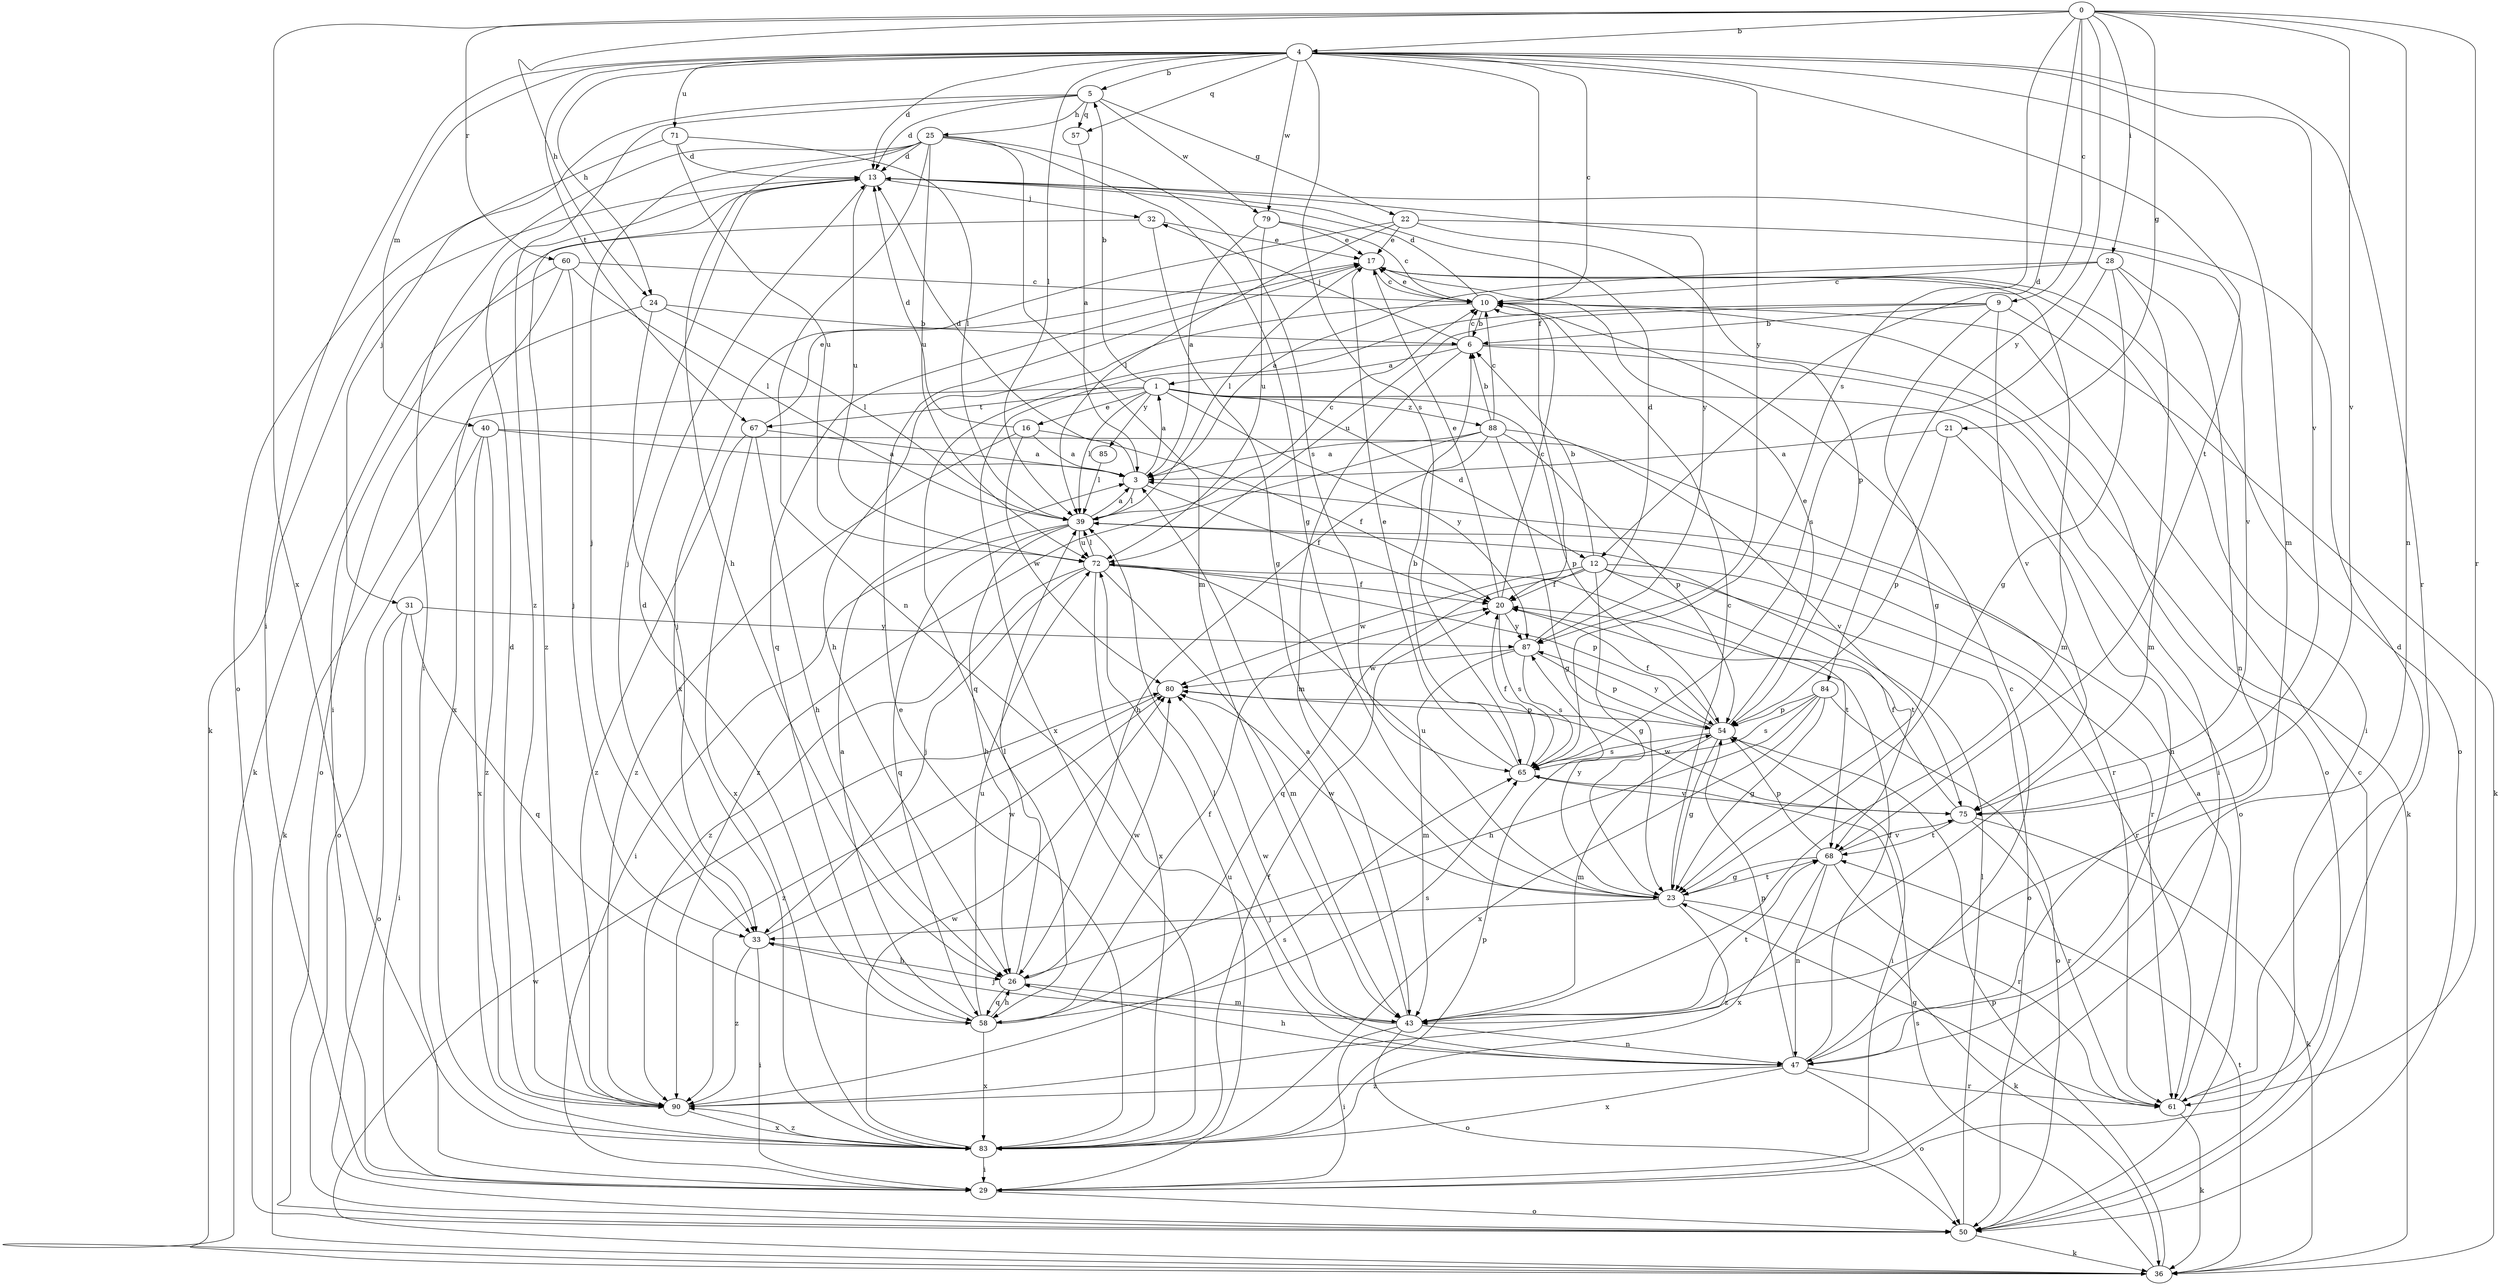 strict digraph  {
0;
1;
3;
4;
5;
6;
9;
10;
12;
13;
16;
17;
20;
21;
22;
23;
24;
25;
26;
28;
29;
31;
32;
33;
36;
39;
40;
43;
47;
50;
54;
57;
58;
60;
61;
65;
67;
68;
71;
72;
75;
79;
80;
83;
84;
85;
87;
88;
90;
0 -> 4  [label=b];
0 -> 9  [label=c];
0 -> 12  [label=d];
0 -> 21  [label=g];
0 -> 24  [label=h];
0 -> 28  [label=i];
0 -> 47  [label=n];
0 -> 60  [label=r];
0 -> 61  [label=r];
0 -> 65  [label=s];
0 -> 75  [label=v];
0 -> 83  [label=x];
0 -> 84  [label=y];
1 -> 5  [label=b];
1 -> 12  [label=d];
1 -> 16  [label=e];
1 -> 36  [label=k];
1 -> 39  [label=l];
1 -> 50  [label=o];
1 -> 54  [label=p];
1 -> 67  [label=t];
1 -> 85  [label=y];
1 -> 87  [label=y];
1 -> 88  [label=z];
3 -> 1  [label=a];
3 -> 13  [label=d];
3 -> 20  [label=f];
3 -> 39  [label=l];
4 -> 5  [label=b];
4 -> 10  [label=c];
4 -> 13  [label=d];
4 -> 20  [label=f];
4 -> 24  [label=h];
4 -> 29  [label=i];
4 -> 39  [label=l];
4 -> 40  [label=m];
4 -> 43  [label=m];
4 -> 57  [label=q];
4 -> 61  [label=r];
4 -> 65  [label=s];
4 -> 67  [label=t];
4 -> 68  [label=t];
4 -> 71  [label=u];
4 -> 75  [label=v];
4 -> 79  [label=w];
4 -> 87  [label=y];
5 -> 13  [label=d];
5 -> 22  [label=g];
5 -> 25  [label=h];
5 -> 31  [label=j];
5 -> 57  [label=q];
5 -> 79  [label=w];
5 -> 90  [label=z];
6 -> 1  [label=a];
6 -> 10  [label=c];
6 -> 29  [label=i];
6 -> 32  [label=j];
6 -> 36  [label=k];
6 -> 43  [label=m];
6 -> 58  [label=q];
9 -> 6  [label=b];
9 -> 23  [label=g];
9 -> 36  [label=k];
9 -> 72  [label=u];
9 -> 75  [label=v];
9 -> 83  [label=x];
10 -> 6  [label=b];
10 -> 13  [label=d];
10 -> 17  [label=e];
10 -> 26  [label=h];
10 -> 50  [label=o];
12 -> 6  [label=b];
12 -> 20  [label=f];
12 -> 23  [label=g];
12 -> 50  [label=o];
12 -> 58  [label=q];
12 -> 61  [label=r];
12 -> 68  [label=t];
12 -> 80  [label=w];
13 -> 32  [label=j];
13 -> 33  [label=j];
13 -> 36  [label=k];
13 -> 72  [label=u];
13 -> 87  [label=y];
13 -> 90  [label=z];
16 -> 3  [label=a];
16 -> 13  [label=d];
16 -> 20  [label=f];
16 -> 80  [label=w];
16 -> 90  [label=z];
17 -> 10  [label=c];
17 -> 29  [label=i];
17 -> 39  [label=l];
17 -> 43  [label=m];
17 -> 50  [label=o];
17 -> 58  [label=q];
20 -> 10  [label=c];
20 -> 17  [label=e];
20 -> 65  [label=s];
20 -> 87  [label=y];
21 -> 3  [label=a];
21 -> 47  [label=n];
21 -> 54  [label=p];
22 -> 17  [label=e];
22 -> 39  [label=l];
22 -> 54  [label=p];
22 -> 75  [label=v];
22 -> 83  [label=x];
23 -> 10  [label=c];
23 -> 33  [label=j];
23 -> 36  [label=k];
23 -> 68  [label=t];
23 -> 72  [label=u];
23 -> 80  [label=w];
23 -> 87  [label=y];
23 -> 90  [label=z];
24 -> 6  [label=b];
24 -> 33  [label=j];
24 -> 39  [label=l];
24 -> 50  [label=o];
25 -> 13  [label=d];
25 -> 23  [label=g];
25 -> 26  [label=h];
25 -> 29  [label=i];
25 -> 33  [label=j];
25 -> 43  [label=m];
25 -> 47  [label=n];
25 -> 65  [label=s];
25 -> 72  [label=u];
26 -> 39  [label=l];
26 -> 43  [label=m];
26 -> 58  [label=q];
26 -> 80  [label=w];
28 -> 3  [label=a];
28 -> 10  [label=c];
28 -> 23  [label=g];
28 -> 43  [label=m];
28 -> 47  [label=n];
28 -> 65  [label=s];
29 -> 50  [label=o];
29 -> 72  [label=u];
31 -> 29  [label=i];
31 -> 50  [label=o];
31 -> 58  [label=q];
31 -> 87  [label=y];
32 -> 17  [label=e];
32 -> 23  [label=g];
32 -> 29  [label=i];
33 -> 26  [label=h];
33 -> 29  [label=i];
33 -> 80  [label=w];
33 -> 90  [label=z];
36 -> 54  [label=p];
36 -> 65  [label=s];
36 -> 68  [label=t];
36 -> 80  [label=w];
39 -> 3  [label=a];
39 -> 10  [label=c];
39 -> 26  [label=h];
39 -> 29  [label=i];
39 -> 58  [label=q];
39 -> 61  [label=r];
39 -> 72  [label=u];
40 -> 3  [label=a];
40 -> 50  [label=o];
40 -> 61  [label=r];
40 -> 83  [label=x];
40 -> 90  [label=z];
43 -> 3  [label=a];
43 -> 29  [label=i];
43 -> 33  [label=j];
43 -> 47  [label=n];
43 -> 50  [label=o];
43 -> 68  [label=t];
43 -> 80  [label=w];
47 -> 10  [label=c];
47 -> 20  [label=f];
47 -> 26  [label=h];
47 -> 39  [label=l];
47 -> 50  [label=o];
47 -> 54  [label=p];
47 -> 61  [label=r];
47 -> 83  [label=x];
47 -> 90  [label=z];
50 -> 10  [label=c];
50 -> 36  [label=k];
50 -> 39  [label=l];
54 -> 17  [label=e];
54 -> 20  [label=f];
54 -> 23  [label=g];
54 -> 29  [label=i];
54 -> 43  [label=m];
54 -> 65  [label=s];
54 -> 87  [label=y];
57 -> 3  [label=a];
58 -> 3  [label=a];
58 -> 13  [label=d];
58 -> 20  [label=f];
58 -> 26  [label=h];
58 -> 65  [label=s];
58 -> 72  [label=u];
58 -> 83  [label=x];
60 -> 10  [label=c];
60 -> 33  [label=j];
60 -> 36  [label=k];
60 -> 39  [label=l];
60 -> 83  [label=x];
61 -> 3  [label=a];
61 -> 13  [label=d];
61 -> 23  [label=g];
61 -> 36  [label=k];
65 -> 6  [label=b];
65 -> 17  [label=e];
65 -> 20  [label=f];
65 -> 75  [label=v];
67 -> 3  [label=a];
67 -> 17  [label=e];
67 -> 26  [label=h];
67 -> 83  [label=x];
67 -> 90  [label=z];
68 -> 23  [label=g];
68 -> 47  [label=n];
68 -> 54  [label=p];
68 -> 61  [label=r];
68 -> 75  [label=v];
68 -> 83  [label=x];
71 -> 13  [label=d];
71 -> 39  [label=l];
71 -> 50  [label=o];
71 -> 72  [label=u];
72 -> 20  [label=f];
72 -> 33  [label=j];
72 -> 39  [label=l];
72 -> 43  [label=m];
72 -> 54  [label=p];
72 -> 68  [label=t];
72 -> 83  [label=x];
72 -> 90  [label=z];
75 -> 20  [label=f];
75 -> 36  [label=k];
75 -> 61  [label=r];
75 -> 68  [label=t];
75 -> 80  [label=w];
79 -> 3  [label=a];
79 -> 10  [label=c];
79 -> 17  [label=e];
79 -> 72  [label=u];
80 -> 54  [label=p];
80 -> 90  [label=z];
83 -> 17  [label=e];
83 -> 20  [label=f];
83 -> 29  [label=i];
83 -> 54  [label=p];
83 -> 80  [label=w];
83 -> 90  [label=z];
84 -> 23  [label=g];
84 -> 26  [label=h];
84 -> 50  [label=o];
84 -> 54  [label=p];
84 -> 65  [label=s];
84 -> 83  [label=x];
85 -> 39  [label=l];
87 -> 13  [label=d];
87 -> 43  [label=m];
87 -> 54  [label=p];
87 -> 65  [label=s];
87 -> 80  [label=w];
88 -> 3  [label=a];
88 -> 6  [label=b];
88 -> 10  [label=c];
88 -> 23  [label=g];
88 -> 26  [label=h];
88 -> 54  [label=p];
88 -> 75  [label=v];
88 -> 90  [label=z];
90 -> 13  [label=d];
90 -> 65  [label=s];
90 -> 83  [label=x];
}
